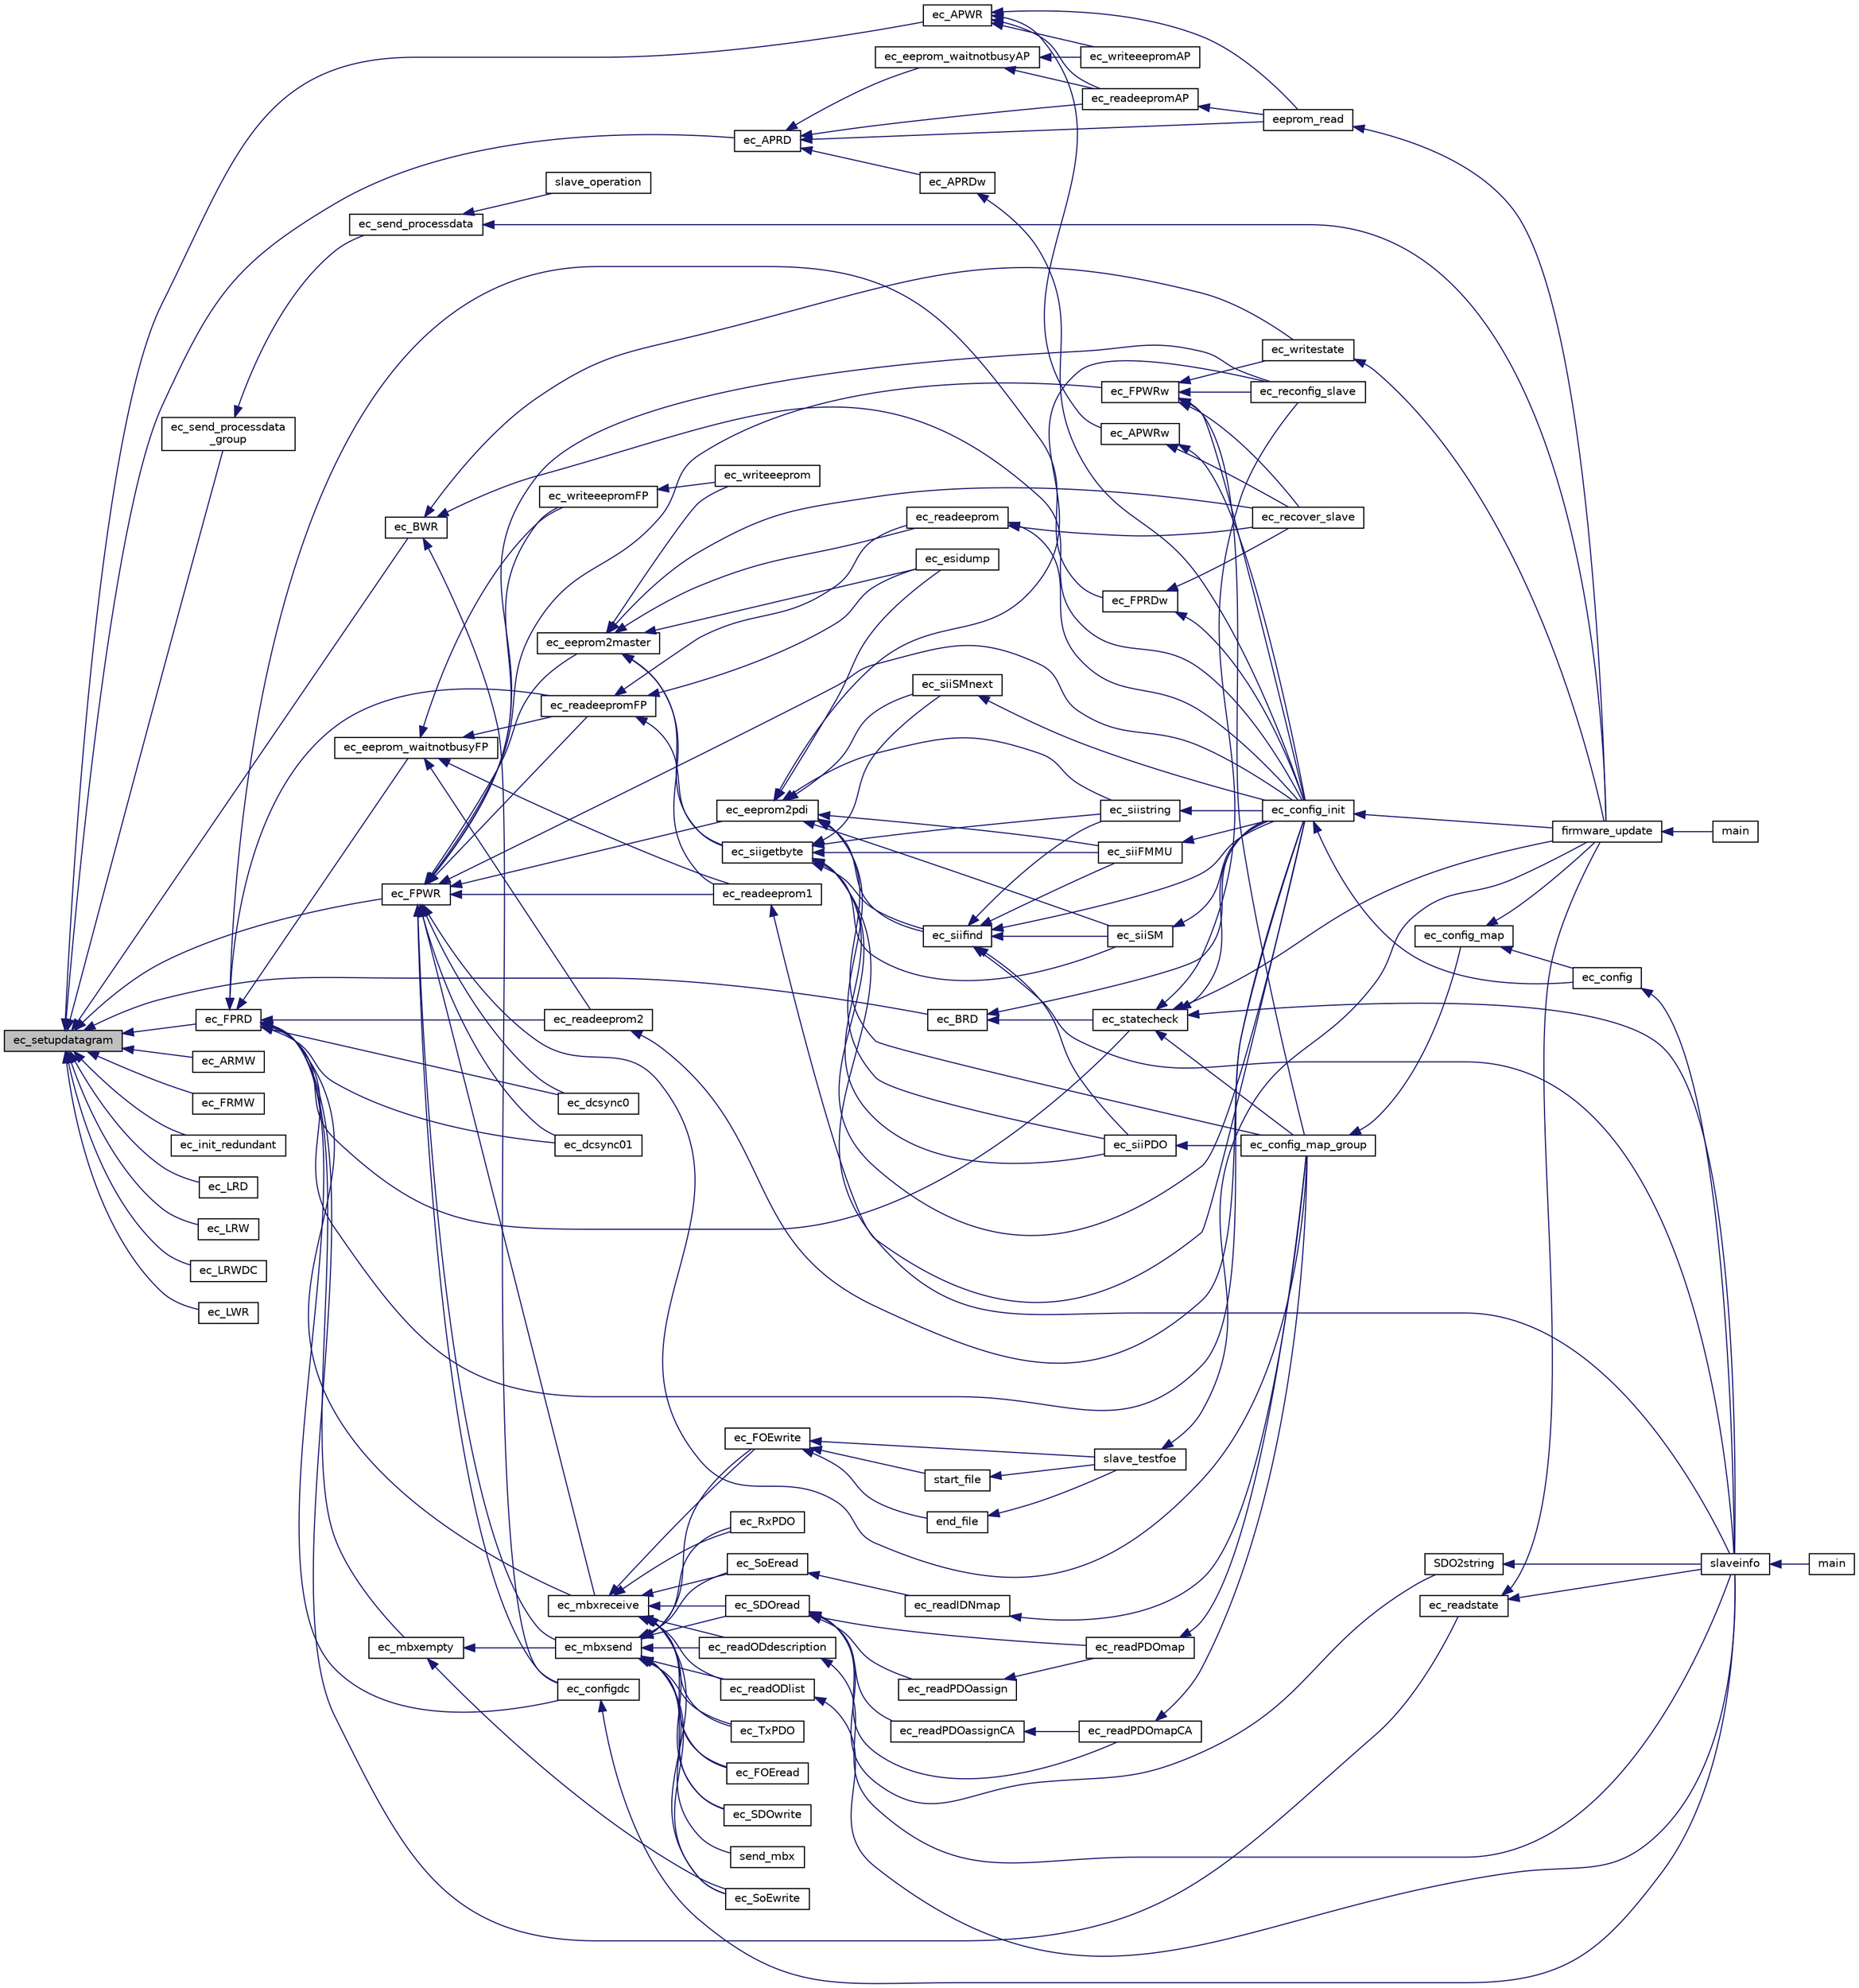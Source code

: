 digraph "ec_setupdatagram"
{
 // INTERACTIVE_SVG=YES
  edge [fontname="Helvetica",fontsize="10",labelfontname="Helvetica",labelfontsize="10"];
  node [fontname="Helvetica",fontsize="10",shape=record];
  rankdir="LR";
  Node1 [label="ec_setupdatagram",height=0.2,width=0.4,color="black", fillcolor="grey75", style="filled" fontcolor="black"];
  Node1 -> Node2 [dir="back",color="midnightblue",fontsize="10",style="solid",fontname="Helvetica"];
  Node2 [label="ec_APRD",height=0.2,width=0.4,color="black", fillcolor="white", style="filled",URL="$ethercatbase_8h.html#a80f6087e11fc1a42832f7c7872122308"];
  Node2 -> Node3 [dir="back",color="midnightblue",fontsize="10",style="solid",fontname="Helvetica"];
  Node3 [label="ec_APRDw",height=0.2,width=0.4,color="black", fillcolor="white", style="filled",URL="$ethercatbase_8h.html#ae04f6096929eed658625620ba507b219"];
  Node3 -> Node4 [dir="back",color="midnightblue",fontsize="10",style="solid",fontname="Helvetica"];
  Node4 [label="ec_config_init",height=0.2,width=0.4,color="black", fillcolor="white", style="filled",URL="$ethercatconfig_8h.html#ae9128b2cb982fd03fae9105d746f8656"];
  Node4 -> Node5 [dir="back",color="midnightblue",fontsize="10",style="solid",fontname="Helvetica"];
  Node5 [label="ec_config",height=0.2,width=0.4,color="black", fillcolor="white", style="filled",URL="$ethercatconfig_8h.html#a502e65cce3b0b5f8dbcabf6f25dab351"];
  Node5 -> Node6 [dir="back",color="midnightblue",fontsize="10",style="solid",fontname="Helvetica"];
  Node6 [label="slaveinfo",height=0.2,width=0.4,color="black", fillcolor="white", style="filled",URL="$slaveinfo_8c.html#a3552c609d2e51520c4afde65240a22d6"];
  Node6 -> Node7 [dir="back",color="midnightblue",fontsize="10",style="solid",fontname="Helvetica"];
  Node7 [label="main",height=0.2,width=0.4,color="black", fillcolor="white", style="filled",URL="$slaveinfo_8c.html#a0ddf1224851353fc92bfbff6f499fa97"];
  Node4 -> Node8 [dir="back",color="midnightblue",fontsize="10",style="solid",fontname="Helvetica"];
  Node8 [label="firmware_update",height=0.2,width=0.4,color="black", fillcolor="white", style="filled",URL="$fw__update_8c.html#a9e518a566b750155578e5328f5485c73"];
  Node8 -> Node9 [dir="back",color="midnightblue",fontsize="10",style="solid",fontname="Helvetica"];
  Node9 [label="main",height=0.2,width=0.4,color="black", fillcolor="white", style="filled",URL="$main_8xc.html#a840291bc02cba5474a4cb46a9b9566fe"];
  Node2 -> Node10 [dir="back",color="midnightblue",fontsize="10",style="solid",fontname="Helvetica"];
  Node10 [label="ec_eeprom_waitnotbusyAP",height=0.2,width=0.4,color="black", fillcolor="white", style="filled",URL="$ethercatmain_8c.html#af4b40499a69dd20db5aa8da081c7274f"];
  Node10 -> Node11 [dir="back",color="midnightblue",fontsize="10",style="solid",fontname="Helvetica"];
  Node11 [label="ec_readeepromAP",height=0.2,width=0.4,color="black", fillcolor="white", style="filled",URL="$ethercatmain_8h.html#ad1f3c620e76b3395d7deccc23ef0f8c5"];
  Node11 -> Node12 [dir="back",color="midnightblue",fontsize="10",style="solid",fontname="Helvetica"];
  Node12 [label="eeprom_read",height=0.2,width=0.4,color="black", fillcolor="white", style="filled",URL="$fw__update_8c.html#a1f7b392753323c242f0c4fafb71def77"];
  Node12 -> Node8 [dir="back",color="midnightblue",fontsize="10",style="solid",fontname="Helvetica"];
  Node10 -> Node13 [dir="back",color="midnightblue",fontsize="10",style="solid",fontname="Helvetica"];
  Node13 [label="ec_writeeepromAP",height=0.2,width=0.4,color="black", fillcolor="white", style="filled",URL="$ethercatmain_8h.html#a968dc550dde8340fbe80032f81662427"];
  Node2 -> Node11 [dir="back",color="midnightblue",fontsize="10",style="solid",fontname="Helvetica"];
  Node2 -> Node12 [dir="back",color="midnightblue",fontsize="10",style="solid",fontname="Helvetica"];
  Node1 -> Node14 [dir="back",color="midnightblue",fontsize="10",style="solid",fontname="Helvetica"];
  Node14 [label="ec_APWR",height=0.2,width=0.4,color="black", fillcolor="white", style="filled",URL="$ethercatbase_8h.html#a02a1741d276571009e46fbe39e9f729f"];
  Node14 -> Node15 [dir="back",color="midnightblue",fontsize="10",style="solid",fontname="Helvetica"];
  Node15 [label="ec_APWRw",height=0.2,width=0.4,color="black", fillcolor="white", style="filled",URL="$ethercatbase_8h.html#aca3c5979b5549da9f4a6f441a74e132b"];
  Node15 -> Node4 [dir="back",color="midnightblue",fontsize="10",style="solid",fontname="Helvetica"];
  Node15 -> Node16 [dir="back",color="midnightblue",fontsize="10",style="solid",fontname="Helvetica"];
  Node16 [label="ec_recover_slave",height=0.2,width=0.4,color="black", fillcolor="white", style="filled",URL="$ethercatconfig_8h.html#a9b5b7f6f83d4ee41b72306891f0679f1"];
  Node14 -> Node11 [dir="back",color="midnightblue",fontsize="10",style="solid",fontname="Helvetica"];
  Node14 -> Node13 [dir="back",color="midnightblue",fontsize="10",style="solid",fontname="Helvetica"];
  Node14 -> Node12 [dir="back",color="midnightblue",fontsize="10",style="solid",fontname="Helvetica"];
  Node1 -> Node17 [dir="back",color="midnightblue",fontsize="10",style="solid",fontname="Helvetica"];
  Node17 [label="ec_ARMW",height=0.2,width=0.4,color="black", fillcolor="white", style="filled",URL="$ethercatbase_8h.html#a9fb77485174d13b8b5fe8bd2cac816e9"];
  Node1 -> Node18 [dir="back",color="midnightblue",fontsize="10",style="solid",fontname="Helvetica"];
  Node18 [label="ec_BRD",height=0.2,width=0.4,color="black", fillcolor="white", style="filled",URL="$ethercatbase_8h.html#a30d9ab75b270ba904509fb1af2b8dc17"];
  Node18 -> Node4 [dir="back",color="midnightblue",fontsize="10",style="solid",fontname="Helvetica"];
  Node18 -> Node19 [dir="back",color="midnightblue",fontsize="10",style="solid",fontname="Helvetica"];
  Node19 [label="ec_statecheck",height=0.2,width=0.4,color="black", fillcolor="white", style="filled",URL="$ethercatmain_8h.html#a8f77918c0a6a32be1079a11119171901"];
  Node19 -> Node4 [dir="back",color="midnightblue",fontsize="10",style="solid",fontname="Helvetica"];
  Node19 -> Node20 [dir="back",color="midnightblue",fontsize="10",style="solid",fontname="Helvetica"];
  Node20 [label="ec_config_map_group",height=0.2,width=0.4,color="black", fillcolor="white", style="filled",URL="$ethercatconfig_8h.html#ae1120a5cace4aa56cf753977ccd37b8d"];
  Node20 -> Node21 [dir="back",color="midnightblue",fontsize="10",style="solid",fontname="Helvetica"];
  Node21 [label="ec_config_map",height=0.2,width=0.4,color="black", fillcolor="white", style="filled",URL="$ethercatconfig_8h.html#aa740a2ba948117670c4f9741bc31cc38"];
  Node21 -> Node5 [dir="back",color="midnightblue",fontsize="10",style="solid",fontname="Helvetica"];
  Node21 -> Node8 [dir="back",color="midnightblue",fontsize="10",style="solid",fontname="Helvetica"];
  Node19 -> Node22 [dir="back",color="midnightblue",fontsize="10",style="solid",fontname="Helvetica"];
  Node22 [label="ec_reconfig_slave",height=0.2,width=0.4,color="black", fillcolor="white", style="filled",URL="$ethercatconfig_8h.html#abcb0583af47e109f6fc0fb9b90f9f7cf"];
  Node19 -> Node8 [dir="back",color="midnightblue",fontsize="10",style="solid",fontname="Helvetica"];
  Node19 -> Node6 [dir="back",color="midnightblue",fontsize="10",style="solid",fontname="Helvetica"];
  Node1 -> Node23 [dir="back",color="midnightblue",fontsize="10",style="solid",fontname="Helvetica"];
  Node23 [label="ec_BWR",height=0.2,width=0.4,color="black", fillcolor="white", style="filled",URL="$ethercatbase_8h.html#a3ad29de613339c69a0b132114928b208"];
  Node23 -> Node4 [dir="back",color="midnightblue",fontsize="10",style="solid",fontname="Helvetica"];
  Node23 -> Node24 [dir="back",color="midnightblue",fontsize="10",style="solid",fontname="Helvetica"];
  Node24 [label="ec_configdc",height=0.2,width=0.4,color="black", fillcolor="white", style="filled",URL="$ethercatdc_8h.html#a928bb3140b430b72f0e831ccf10a1b52"];
  Node24 -> Node6 [dir="back",color="midnightblue",fontsize="10",style="solid",fontname="Helvetica"];
  Node23 -> Node25 [dir="back",color="midnightblue",fontsize="10",style="solid",fontname="Helvetica"];
  Node25 [label="ec_writestate",height=0.2,width=0.4,color="black", fillcolor="white", style="filled",URL="$ethercatmain_8h.html#a0750885eaa4230b7815a84ce8d627984"];
  Node25 -> Node8 [dir="back",color="midnightblue",fontsize="10",style="solid",fontname="Helvetica"];
  Node1 -> Node26 [dir="back",color="midnightblue",fontsize="10",style="solid",fontname="Helvetica"];
  Node26 [label="ec_FPRD",height=0.2,width=0.4,color="black", fillcolor="white", style="filled",URL="$ethercatbase_8h.html#aac2dc2b5a39ace0793473ab89bb56c7d"];
  Node26 -> Node4 [dir="back",color="midnightblue",fontsize="10",style="solid",fontname="Helvetica"];
  Node26 -> Node24 [dir="back",color="midnightblue",fontsize="10",style="solid",fontname="Helvetica"];
  Node26 -> Node27 [dir="back",color="midnightblue",fontsize="10",style="solid",fontname="Helvetica"];
  Node27 [label="ec_dcsync0",height=0.2,width=0.4,color="black", fillcolor="white", style="filled",URL="$ethercatdc_8h.html#a39fe8b9490690f066c59179e65af981c"];
  Node26 -> Node28 [dir="back",color="midnightblue",fontsize="10",style="solid",fontname="Helvetica"];
  Node28 [label="ec_dcsync01",height=0.2,width=0.4,color="black", fillcolor="white", style="filled",URL="$ethercatdc_8h.html#a42ad5c4b3c82a6a151c4ee17fe121e57"];
  Node26 -> Node29 [dir="back",color="midnightblue",fontsize="10",style="solid",fontname="Helvetica"];
  Node29 [label="ec_eeprom_waitnotbusyFP",height=0.2,width=0.4,color="black", fillcolor="white", style="filled",URL="$ethercatmain_8c.html#a683af1ff758441cb62905cb041e428a1"];
  Node29 -> Node30 [dir="back",color="midnightblue",fontsize="10",style="solid",fontname="Helvetica"];
  Node30 [label="ec_readeepromFP",height=0.2,width=0.4,color="black", fillcolor="white", style="filled",URL="$ethercatmain_8h.html#ace89c7536b04427ffb755e77a5525855"];
  Node30 -> Node31 [dir="back",color="midnightblue",fontsize="10",style="solid",fontname="Helvetica"];
  Node31 [label="ec_siigetbyte",height=0.2,width=0.4,color="black", fillcolor="white", style="filled",URL="$ethercatmain_8h.html#a6c314f9524aa84af885f1e6426b71148"];
  Node31 -> Node4 [dir="back",color="midnightblue",fontsize="10",style="solid",fontname="Helvetica"];
  Node31 -> Node32 [dir="back",color="midnightblue",fontsize="10",style="solid",fontname="Helvetica"];
  Node32 [label="ec_siifind",height=0.2,width=0.4,color="black", fillcolor="white", style="filled",URL="$ethercatmain_8h.html#af44cb7b11dccd4ea221079ae0a8138e8"];
  Node32 -> Node4 [dir="back",color="midnightblue",fontsize="10",style="solid",fontname="Helvetica"];
  Node32 -> Node33 [dir="back",color="midnightblue",fontsize="10",style="solid",fontname="Helvetica"];
  Node33 [label="ec_siistring",height=0.2,width=0.4,color="black", fillcolor="white", style="filled",URL="$ethercatmain_8h.html#a4fe43f91402e635e7087b9f1e09d7703"];
  Node33 -> Node4 [dir="back",color="midnightblue",fontsize="10",style="solid",fontname="Helvetica"];
  Node32 -> Node34 [dir="back",color="midnightblue",fontsize="10",style="solid",fontname="Helvetica"];
  Node34 [label="ec_siiFMMU",height=0.2,width=0.4,color="black", fillcolor="white", style="filled",URL="$ethercatmain_8h.html#ab382409c9f74891f82e87dcc7fad875e"];
  Node34 -> Node4 [dir="back",color="midnightblue",fontsize="10",style="solid",fontname="Helvetica"];
  Node32 -> Node35 [dir="back",color="midnightblue",fontsize="10",style="solid",fontname="Helvetica"];
  Node35 [label="ec_siiSM",height=0.2,width=0.4,color="black", fillcolor="white", style="filled",URL="$ethercatmain_8h.html#a54c0c0d13f6c7b38e98ab91f4db29514"];
  Node35 -> Node4 [dir="back",color="midnightblue",fontsize="10",style="solid",fontname="Helvetica"];
  Node32 -> Node36 [dir="back",color="midnightblue",fontsize="10",style="solid",fontname="Helvetica"];
  Node36 [label="ec_siiPDO",height=0.2,width=0.4,color="black", fillcolor="white", style="filled",URL="$ethercatmain_8h.html#aef972d9668958da9db3c350e159caddb"];
  Node36 -> Node20 [dir="back",color="midnightblue",fontsize="10",style="solid",fontname="Helvetica"];
  Node32 -> Node6 [dir="back",color="midnightblue",fontsize="10",style="solid",fontname="Helvetica"];
  Node31 -> Node33 [dir="back",color="midnightblue",fontsize="10",style="solid",fontname="Helvetica"];
  Node31 -> Node34 [dir="back",color="midnightblue",fontsize="10",style="solid",fontname="Helvetica"];
  Node31 -> Node35 [dir="back",color="midnightblue",fontsize="10",style="solid",fontname="Helvetica"];
  Node31 -> Node37 [dir="back",color="midnightblue",fontsize="10",style="solid",fontname="Helvetica"];
  Node37 [label="ec_siiSMnext",height=0.2,width=0.4,color="black", fillcolor="white", style="filled",URL="$ethercatmain_8h.html#acfb749a5fbaaa6d560204757be2170f5"];
  Node37 -> Node4 [dir="back",color="midnightblue",fontsize="10",style="solid",fontname="Helvetica"];
  Node31 -> Node36 [dir="back",color="midnightblue",fontsize="10",style="solid",fontname="Helvetica"];
  Node31 -> Node6 [dir="back",color="midnightblue",fontsize="10",style="solid",fontname="Helvetica"];
  Node30 -> Node38 [dir="back",color="midnightblue",fontsize="10",style="solid",fontname="Helvetica"];
  Node38 [label="ec_esidump",height=0.2,width=0.4,color="black", fillcolor="white", style="filled",URL="$ethercatmain_8h.html#a06c13efc5cc0b881a29ff6a836046b1c"];
  Node30 -> Node39 [dir="back",color="midnightblue",fontsize="10",style="solid",fontname="Helvetica"];
  Node39 [label="ec_readeeprom",height=0.2,width=0.4,color="black", fillcolor="white", style="filled",URL="$ethercatmain_8h.html#aacc964b3a092b666f8011717be911d35"];
  Node39 -> Node4 [dir="back",color="midnightblue",fontsize="10",style="solid",fontname="Helvetica"];
  Node39 -> Node16 [dir="back",color="midnightblue",fontsize="10",style="solid",fontname="Helvetica"];
  Node29 -> Node40 [dir="back",color="midnightblue",fontsize="10",style="solid",fontname="Helvetica"];
  Node40 [label="ec_writeeepromFP",height=0.2,width=0.4,color="black", fillcolor="white", style="filled",URL="$ethercatmain_8h.html#ad4724bcbd8417e56ff2405cec44d6535"];
  Node40 -> Node41 [dir="back",color="midnightblue",fontsize="10",style="solid",fontname="Helvetica"];
  Node41 [label="ec_writeeeprom",height=0.2,width=0.4,color="black", fillcolor="white", style="filled",URL="$ethercatmain_8h.html#aaa333cdc5ea2ac66cf24a75855d9749b"];
  Node29 -> Node42 [dir="back",color="midnightblue",fontsize="10",style="solid",fontname="Helvetica"];
  Node42 [label="ec_readeeprom1",height=0.2,width=0.4,color="black", fillcolor="white", style="filled",URL="$ethercatmain_8h.html#ad920436309547d99e23cb8fd7b56b1bc"];
  Node42 -> Node4 [dir="back",color="midnightblue",fontsize="10",style="solid",fontname="Helvetica"];
  Node29 -> Node43 [dir="back",color="midnightblue",fontsize="10",style="solid",fontname="Helvetica"];
  Node43 [label="ec_readeeprom2",height=0.2,width=0.4,color="black", fillcolor="white", style="filled",URL="$ethercatmain_8h.html#a31e35cc2f33ecf639db43c79850462ab"];
  Node43 -> Node4 [dir="back",color="midnightblue",fontsize="10",style="solid",fontname="Helvetica"];
  Node26 -> Node44 [dir="back",color="midnightblue",fontsize="10",style="solid",fontname="Helvetica"];
  Node44 [label="ec_FPRDw",height=0.2,width=0.4,color="black", fillcolor="white", style="filled",URL="$ethercatbase_8h.html#a1cebb240642f321d1f641e8a1ffe2fa4"];
  Node44 -> Node4 [dir="back",color="midnightblue",fontsize="10",style="solid",fontname="Helvetica"];
  Node44 -> Node16 [dir="back",color="midnightblue",fontsize="10",style="solid",fontname="Helvetica"];
  Node26 -> Node45 [dir="back",color="midnightblue",fontsize="10",style="solid",fontname="Helvetica"];
  Node45 [label="ec_mbxempty",height=0.2,width=0.4,color="black", fillcolor="white", style="filled",URL="$ethercatmain_8h.html#a78a07c2b50526e0f99334f7d2782264f"];
  Node45 -> Node46 [dir="back",color="midnightblue",fontsize="10",style="solid",fontname="Helvetica"];
  Node46 [label="ec_mbxsend",height=0.2,width=0.4,color="black", fillcolor="white", style="filled",URL="$ethercatmain_8h.html#a575bb6105662ad54fe55c47fc72075c4"];
  Node46 -> Node47 [dir="back",color="midnightblue",fontsize="10",style="solid",fontname="Helvetica"];
  Node47 [label="ec_SDOread",height=0.2,width=0.4,color="black", fillcolor="white", style="filled",URL="$ethercatcoe_8h.html#a143f50dea5c6c2694d4050c0caeb5a8e"];
  Node47 -> Node48 [dir="back",color="midnightblue",fontsize="10",style="solid",fontname="Helvetica"];
  Node48 [label="ec_readPDOassign",height=0.2,width=0.4,color="black", fillcolor="white", style="filled",URL="$ethercatcoe_8c.html#af69e8cb853f10018ef190159752cd7e2"];
  Node48 -> Node49 [dir="back",color="midnightblue",fontsize="10",style="solid",fontname="Helvetica"];
  Node49 [label="ec_readPDOmap",height=0.2,width=0.4,color="black", fillcolor="white", style="filled",URL="$ethercatcoe_8h.html#a15ab60b8e11aa61d67480faa19d0ab28"];
  Node49 -> Node20 [dir="back",color="midnightblue",fontsize="10",style="solid",fontname="Helvetica"];
  Node47 -> Node50 [dir="back",color="midnightblue",fontsize="10",style="solid",fontname="Helvetica"];
  Node50 [label="ec_readPDOassignCA",height=0.2,width=0.4,color="black", fillcolor="white", style="filled",URL="$ethercatcoe_8c.html#a28d3ddf83f70650527d9dce3fb290a35"];
  Node50 -> Node51 [dir="back",color="midnightblue",fontsize="10",style="solid",fontname="Helvetica"];
  Node51 [label="ec_readPDOmapCA",height=0.2,width=0.4,color="black", fillcolor="white", style="filled",URL="$ethercatcoe_8h.html#a8770ccad0cea1ea8f7dbbd5bfc58b83d"];
  Node51 -> Node20 [dir="back",color="midnightblue",fontsize="10",style="solid",fontname="Helvetica"];
  Node47 -> Node49 [dir="back",color="midnightblue",fontsize="10",style="solid",fontname="Helvetica"];
  Node47 -> Node51 [dir="back",color="midnightblue",fontsize="10",style="solid",fontname="Helvetica"];
  Node47 -> Node52 [dir="back",color="midnightblue",fontsize="10",style="solid",fontname="Helvetica"];
  Node52 [label="SDO2string",height=0.2,width=0.4,color="black", fillcolor="white", style="filled",URL="$slaveinfo_8c.html#a4832e1e90a7ff54c233b13ae1ddd08ed"];
  Node52 -> Node6 [dir="back",color="midnightblue",fontsize="10",style="solid",fontname="Helvetica"];
  Node46 -> Node53 [dir="back",color="midnightblue",fontsize="10",style="solid",fontname="Helvetica"];
  Node53 [label="ec_SDOwrite",height=0.2,width=0.4,color="black", fillcolor="white", style="filled",URL="$ethercatcoe_8h.html#ac0b434553fad5dc86d4a3a7b302db708"];
  Node46 -> Node54 [dir="back",color="midnightblue",fontsize="10",style="solid",fontname="Helvetica"];
  Node54 [label="ec_RxPDO",height=0.2,width=0.4,color="black", fillcolor="white", style="filled",URL="$ethercatcoe_8h.html#a17dc7c44c1c0dcae2a7059fba04964af"];
  Node46 -> Node55 [dir="back",color="midnightblue",fontsize="10",style="solid",fontname="Helvetica"];
  Node55 [label="ec_TxPDO",height=0.2,width=0.4,color="black", fillcolor="white", style="filled",URL="$ethercatcoe_8h.html#ae4df27beaf8a8a5021b5227e51e6501a"];
  Node46 -> Node56 [dir="back",color="midnightblue",fontsize="10",style="solid",fontname="Helvetica"];
  Node56 [label="ec_readODlist",height=0.2,width=0.4,color="black", fillcolor="white", style="filled",URL="$ethercatcoe_8h.html#a4774936212282a0928789d2371f3a4d5"];
  Node56 -> Node6 [dir="back",color="midnightblue",fontsize="10",style="solid",fontname="Helvetica"];
  Node46 -> Node57 [dir="back",color="midnightblue",fontsize="10",style="solid",fontname="Helvetica"];
  Node57 [label="ec_readODdescription",height=0.2,width=0.4,color="black", fillcolor="white", style="filled",URL="$ethercatcoe_8h.html#a02981bb4eb39fd7565eb6f549273d77a"];
  Node57 -> Node6 [dir="back",color="midnightblue",fontsize="10",style="solid",fontname="Helvetica"];
  Node46 -> Node58 [dir="back",color="midnightblue",fontsize="10",style="solid",fontname="Helvetica"];
  Node58 [label="ec_FOEread",height=0.2,width=0.4,color="black", fillcolor="white", style="filled",URL="$ethercatfoe_8h.html#a99191c2fcaa3e50999a80b831d1f08ed"];
  Node46 -> Node59 [dir="back",color="midnightblue",fontsize="10",style="solid",fontname="Helvetica"];
  Node59 [label="ec_FOEwrite",height=0.2,width=0.4,color="black", fillcolor="white", style="filled",URL="$ethercatfoe_8h.html#a212557ed69e601f59421bd32c463b0d5"];
  Node59 -> Node60 [dir="back",color="midnightblue",fontsize="10",style="solid",fontname="Helvetica"];
  Node60 [label="start_file",height=0.2,width=0.4,color="black", fillcolor="white", style="filled",URL="$fw__update_8c.html#a7db02e0d40f35ba4b041e087dfd604d3"];
  Node60 -> Node61 [dir="back",color="midnightblue",fontsize="10",style="solid",fontname="Helvetica"];
  Node61 [label="slave_testfoe",height=0.2,width=0.4,color="black", fillcolor="white", style="filled",URL="$fw__update_8c.html#acc6c9ddc89022912eb46513872e33253"];
  Node61 -> Node8 [dir="back",color="midnightblue",fontsize="10",style="solid",fontname="Helvetica"];
  Node59 -> Node62 [dir="back",color="midnightblue",fontsize="10",style="solid",fontname="Helvetica"];
  Node62 [label="end_file",height=0.2,width=0.4,color="black", fillcolor="white", style="filled",URL="$fw__update_8c.html#a50eb5931c3f11c210ca9fbf53cb401dc"];
  Node62 -> Node61 [dir="back",color="midnightblue",fontsize="10",style="solid",fontname="Helvetica"];
  Node59 -> Node61 [dir="back",color="midnightblue",fontsize="10",style="solid",fontname="Helvetica"];
  Node46 -> Node63 [dir="back",color="midnightblue",fontsize="10",style="solid",fontname="Helvetica"];
  Node63 [label="ec_SoEread",height=0.2,width=0.4,color="black", fillcolor="white", style="filled",URL="$ethercatsoe_8h.html#af8db8dac3118e949c495d4e50caccfac"];
  Node63 -> Node64 [dir="back",color="midnightblue",fontsize="10",style="solid",fontname="Helvetica"];
  Node64 [label="ec_readIDNmap",height=0.2,width=0.4,color="black", fillcolor="white", style="filled",URL="$ethercatsoe_8h.html#acb454e12b2034f0121a534de57b0e869"];
  Node64 -> Node20 [dir="back",color="midnightblue",fontsize="10",style="solid",fontname="Helvetica"];
  Node46 -> Node65 [dir="back",color="midnightblue",fontsize="10",style="solid",fontname="Helvetica"];
  Node65 [label="ec_SoEwrite",height=0.2,width=0.4,color="black", fillcolor="white", style="filled",URL="$ethercatsoe_8h.html#ae7ea660f01cb95ab4f37479bbc2f017e"];
  Node46 -> Node66 [dir="back",color="midnightblue",fontsize="10",style="solid",fontname="Helvetica"];
  Node66 [label="send_mbx",height=0.2,width=0.4,color="black", fillcolor="white", style="filled",URL="$fw__update_8c.html#aa99e735c71cf64f33da0777012e4ac5c"];
  Node45 -> Node65 [dir="back",color="midnightblue",fontsize="10",style="solid",fontname="Helvetica"];
  Node26 -> Node67 [dir="back",color="midnightblue",fontsize="10",style="solid",fontname="Helvetica"];
  Node67 [label="ec_mbxreceive",height=0.2,width=0.4,color="black", fillcolor="white", style="filled",URL="$ethercatmain_8h.html#a7c1a13c5372ba1b38c9d04085c191e73"];
  Node67 -> Node47 [dir="back",color="midnightblue",fontsize="10",style="solid",fontname="Helvetica"];
  Node67 -> Node53 [dir="back",color="midnightblue",fontsize="10",style="solid",fontname="Helvetica"];
  Node67 -> Node54 [dir="back",color="midnightblue",fontsize="10",style="solid",fontname="Helvetica"];
  Node67 -> Node55 [dir="back",color="midnightblue",fontsize="10",style="solid",fontname="Helvetica"];
  Node67 -> Node56 [dir="back",color="midnightblue",fontsize="10",style="solid",fontname="Helvetica"];
  Node67 -> Node57 [dir="back",color="midnightblue",fontsize="10",style="solid",fontname="Helvetica"];
  Node67 -> Node58 [dir="back",color="midnightblue",fontsize="10",style="solid",fontname="Helvetica"];
  Node67 -> Node59 [dir="back",color="midnightblue",fontsize="10",style="solid",fontname="Helvetica"];
  Node67 -> Node63 [dir="back",color="midnightblue",fontsize="10",style="solid",fontname="Helvetica"];
  Node67 -> Node65 [dir="back",color="midnightblue",fontsize="10",style="solid",fontname="Helvetica"];
  Node26 -> Node43 [dir="back",color="midnightblue",fontsize="10",style="solid",fontname="Helvetica"];
  Node26 -> Node30 [dir="back",color="midnightblue",fontsize="10",style="solid",fontname="Helvetica"];
  Node26 -> Node68 [dir="back",color="midnightblue",fontsize="10",style="solid",fontname="Helvetica"];
  Node68 [label="ec_readstate",height=0.2,width=0.4,color="black", fillcolor="white", style="filled",URL="$ethercatmain_8h.html#a585d9cd831f1d43f1bbaf7a50ee9759c"];
  Node68 -> Node8 [dir="back",color="midnightblue",fontsize="10",style="solid",fontname="Helvetica"];
  Node68 -> Node6 [dir="back",color="midnightblue",fontsize="10",style="solid",fontname="Helvetica"];
  Node26 -> Node19 [dir="back",color="midnightblue",fontsize="10",style="solid",fontname="Helvetica"];
  Node1 -> Node69 [dir="back",color="midnightblue",fontsize="10",style="solid",fontname="Helvetica"];
  Node69 [label="ec_FPWR",height=0.2,width=0.4,color="black", fillcolor="white", style="filled",URL="$ethercatbase_8h.html#aa2fe58363a824f15838718ee31f11ffc"];
  Node69 -> Node4 [dir="back",color="midnightblue",fontsize="10",style="solid",fontname="Helvetica"];
  Node69 -> Node20 [dir="back",color="midnightblue",fontsize="10",style="solid",fontname="Helvetica"];
  Node69 -> Node24 [dir="back",color="midnightblue",fontsize="10",style="solid",fontname="Helvetica"];
  Node69 -> Node27 [dir="back",color="midnightblue",fontsize="10",style="solid",fontname="Helvetica"];
  Node69 -> Node28 [dir="back",color="midnightblue",fontsize="10",style="solid",fontname="Helvetica"];
  Node69 -> Node70 [dir="back",color="midnightblue",fontsize="10",style="solid",fontname="Helvetica"];
  Node70 [label="ec_eeprom2master",height=0.2,width=0.4,color="black", fillcolor="white", style="filled",URL="$ethercatmain_8h.html#a027bd337ebfa1d39de8a7a1f5c5287de"];
  Node70 -> Node16 [dir="back",color="midnightblue",fontsize="10",style="solid",fontname="Helvetica"];
  Node70 -> Node31 [dir="back",color="midnightblue",fontsize="10",style="solid",fontname="Helvetica"];
  Node70 -> Node38 [dir="back",color="midnightblue",fontsize="10",style="solid",fontname="Helvetica"];
  Node70 -> Node39 [dir="back",color="midnightblue",fontsize="10",style="solid",fontname="Helvetica"];
  Node70 -> Node41 [dir="back",color="midnightblue",fontsize="10",style="solid",fontname="Helvetica"];
  Node70 -> Node42 [dir="back",color="midnightblue",fontsize="10",style="solid",fontname="Helvetica"];
  Node69 -> Node71 [dir="back",color="midnightblue",fontsize="10",style="solid",fontname="Helvetica"];
  Node71 [label="ec_eeprom2pdi",height=0.2,width=0.4,color="black", fillcolor="white", style="filled",URL="$ethercatmain_8h.html#ae149a6cd4a61c22efa4cf4185ffd83be"];
  Node71 -> Node20 [dir="back",color="midnightblue",fontsize="10",style="solid",fontname="Helvetica"];
  Node71 -> Node22 [dir="back",color="midnightblue",fontsize="10",style="solid",fontname="Helvetica"];
  Node71 -> Node32 [dir="back",color="midnightblue",fontsize="10",style="solid",fontname="Helvetica"];
  Node71 -> Node33 [dir="back",color="midnightblue",fontsize="10",style="solid",fontname="Helvetica"];
  Node71 -> Node34 [dir="back",color="midnightblue",fontsize="10",style="solid",fontname="Helvetica"];
  Node71 -> Node35 [dir="back",color="midnightblue",fontsize="10",style="solid",fontname="Helvetica"];
  Node71 -> Node37 [dir="back",color="midnightblue",fontsize="10",style="solid",fontname="Helvetica"];
  Node71 -> Node36 [dir="back",color="midnightblue",fontsize="10",style="solid",fontname="Helvetica"];
  Node71 -> Node38 [dir="back",color="midnightblue",fontsize="10",style="solid",fontname="Helvetica"];
  Node69 -> Node72 [dir="back",color="midnightblue",fontsize="10",style="solid",fontname="Helvetica"];
  Node72 [label="ec_FPWRw",height=0.2,width=0.4,color="black", fillcolor="white", style="filled",URL="$ethercatbase_8h.html#a2fc76bd01a00a0f6da9fb3927eabc24d"];
  Node72 -> Node4 [dir="back",color="midnightblue",fontsize="10",style="solid",fontname="Helvetica"];
  Node72 -> Node20 [dir="back",color="midnightblue",fontsize="10",style="solid",fontname="Helvetica"];
  Node72 -> Node22 [dir="back",color="midnightblue",fontsize="10",style="solid",fontname="Helvetica"];
  Node72 -> Node16 [dir="back",color="midnightblue",fontsize="10",style="solid",fontname="Helvetica"];
  Node72 -> Node25 [dir="back",color="midnightblue",fontsize="10",style="solid",fontname="Helvetica"];
  Node69 -> Node67 [dir="back",color="midnightblue",fontsize="10",style="solid",fontname="Helvetica"];
  Node69 -> Node46 [dir="back",color="midnightblue",fontsize="10",style="solid",fontname="Helvetica"];
  Node69 -> Node42 [dir="back",color="midnightblue",fontsize="10",style="solid",fontname="Helvetica"];
  Node69 -> Node30 [dir="back",color="midnightblue",fontsize="10",style="solid",fontname="Helvetica"];
  Node69 -> Node22 [dir="back",color="midnightblue",fontsize="10",style="solid",fontname="Helvetica"];
  Node69 -> Node40 [dir="back",color="midnightblue",fontsize="10",style="solid",fontname="Helvetica"];
  Node1 -> Node73 [dir="back",color="midnightblue",fontsize="10",style="solid",fontname="Helvetica"];
  Node73 [label="ec_FRMW",height=0.2,width=0.4,color="black", fillcolor="white", style="filled",URL="$ethercatbase_8h.html#a8a1aa39c19d1e54b7e5f1b5c37c6f84e"];
  Node1 -> Node74 [dir="back",color="midnightblue",fontsize="10",style="solid",fontname="Helvetica"];
  Node74 [label="ec_init_redundant",height=0.2,width=0.4,color="black", fillcolor="white", style="filled",URL="$ethercatmain_8h.html#a4d1d28e0a02ab9dbf743534d399d050e"];
  Node1 -> Node75 [dir="back",color="midnightblue",fontsize="10",style="solid",fontname="Helvetica"];
  Node75 [label="ec_LRD",height=0.2,width=0.4,color="black", fillcolor="white", style="filled",URL="$ethercatbase_8h.html#a6b5e08a277e1be8f7a9a783e58fb4d2a"];
  Node1 -> Node76 [dir="back",color="midnightblue",fontsize="10",style="solid",fontname="Helvetica"];
  Node76 [label="ec_LRW",height=0.2,width=0.4,color="black", fillcolor="white", style="filled",URL="$ethercatbase_8h.html#a785fba63c633dd865d0b778adb0239c2"];
  Node1 -> Node77 [dir="back",color="midnightblue",fontsize="10",style="solid",fontname="Helvetica"];
  Node77 [label="ec_LRWDC",height=0.2,width=0.4,color="black", fillcolor="white", style="filled",URL="$ethercatbase_8h.html#ae2b92060d47d3ea8b18cff9184113eba"];
  Node1 -> Node78 [dir="back",color="midnightblue",fontsize="10",style="solid",fontname="Helvetica"];
  Node78 [label="ec_LWR",height=0.2,width=0.4,color="black", fillcolor="white", style="filled",URL="$ethercatbase_8h.html#ad1edce1f583efd3c9616409b23cb088d"];
  Node1 -> Node79 [dir="back",color="midnightblue",fontsize="10",style="solid",fontname="Helvetica"];
  Node79 [label="ec_send_processdata\l_group",height=0.2,width=0.4,color="black", fillcolor="white", style="filled",URL="$ethercatmain_8h.html#a5e2063e4eb419e7abdcc9d863dc7a7b4"];
  Node79 -> Node80 [dir="back",color="midnightblue",fontsize="10",style="solid",fontname="Helvetica"];
  Node80 [label="ec_send_processdata",height=0.2,width=0.4,color="black", fillcolor="white", style="filled",URL="$ethercatmain_8h.html#a30c66bb9d54e741149f7d40bbdb21078"];
  Node80 -> Node81 [dir="back",color="midnightblue",fontsize="10",style="solid",fontname="Helvetica"];
  Node81 [label="slave_operation",height=0.2,width=0.4,color="black", fillcolor="white", style="filled",URL="$fw__update_8c.html#a0b61db68de5685610c1325922debd520"];
  Node80 -> Node8 [dir="back",color="midnightblue",fontsize="10",style="solid",fontname="Helvetica"];
}
